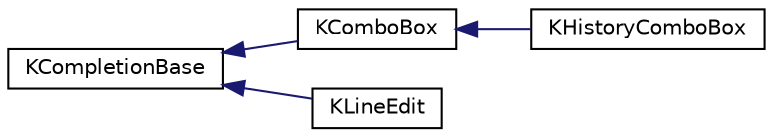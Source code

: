 digraph "Graphical Class Hierarchy"
{
  edge [fontname="Helvetica",fontsize="10",labelfontname="Helvetica",labelfontsize="10"];
  node [fontname="Helvetica",fontsize="10",shape=record];
  rankdir="LR";
  Node0 [label="KCompletionBase",height=0.2,width=0.4,color="black", fillcolor="white", style="filled",URL="$classKCompletionBase.html",tooltip="An abstract base class for adding a completion feature into widgets. "];
  Node0 -> Node1 [dir="back",color="midnightblue",fontsize="10",style="solid",fontname="Helvetica"];
  Node1 [label="KComboBox",height=0.2,width=0.4,color="black", fillcolor="white", style="filled",URL="$classKComboBox.html",tooltip="A combo box with completion support. "];
  Node1 -> Node2 [dir="back",color="midnightblue",fontsize="10",style="solid",fontname="Helvetica"];
  Node2 [label="KHistoryComboBox",height=0.2,width=0.4,color="black", fillcolor="white", style="filled",URL="$classKHistoryComboBox.html",tooltip="A combobox for offering a history and completion. "];
  Node0 -> Node3 [dir="back",color="midnightblue",fontsize="10",style="solid",fontname="Helvetica"];
  Node3 [label="KLineEdit",height=0.2,width=0.4,color="black", fillcolor="white", style="filled",URL="$classKLineEdit.html",tooltip="An enhanced QLineEdit widget for inputting text. "];
}
